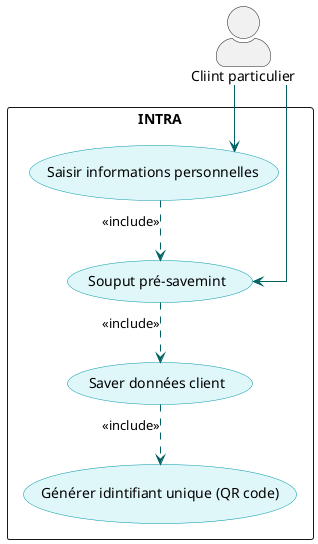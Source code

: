 @startuml UseCasePresavemintKYC
skinparam actorStyle awesome
skinparam usecase {
    BackgroundColor #E0F7FA
    BorderColor #0097A7
    ArrowColor #006064
}
skinparam packageStyle rectangle
skinparam linetype ortho

actor "Cliint particulier" as Cliint

package "INTRA" {
    usecase "Saisir informations personnelles" as SaisieInfos
    usecase "Souput pré-savemint" as Souput
    usecase "Saver données client" as Saver
    usecase "Générer idintifiant unique (QR code)" as GinererID
}

Cliint --> SaisieInfos
Cliint --> Souput

SaisieInfos ..> Souput : <<include>>
Souput ..> Saver : <<include>>
Saver ..> GinererID : <<include>>

@enduml